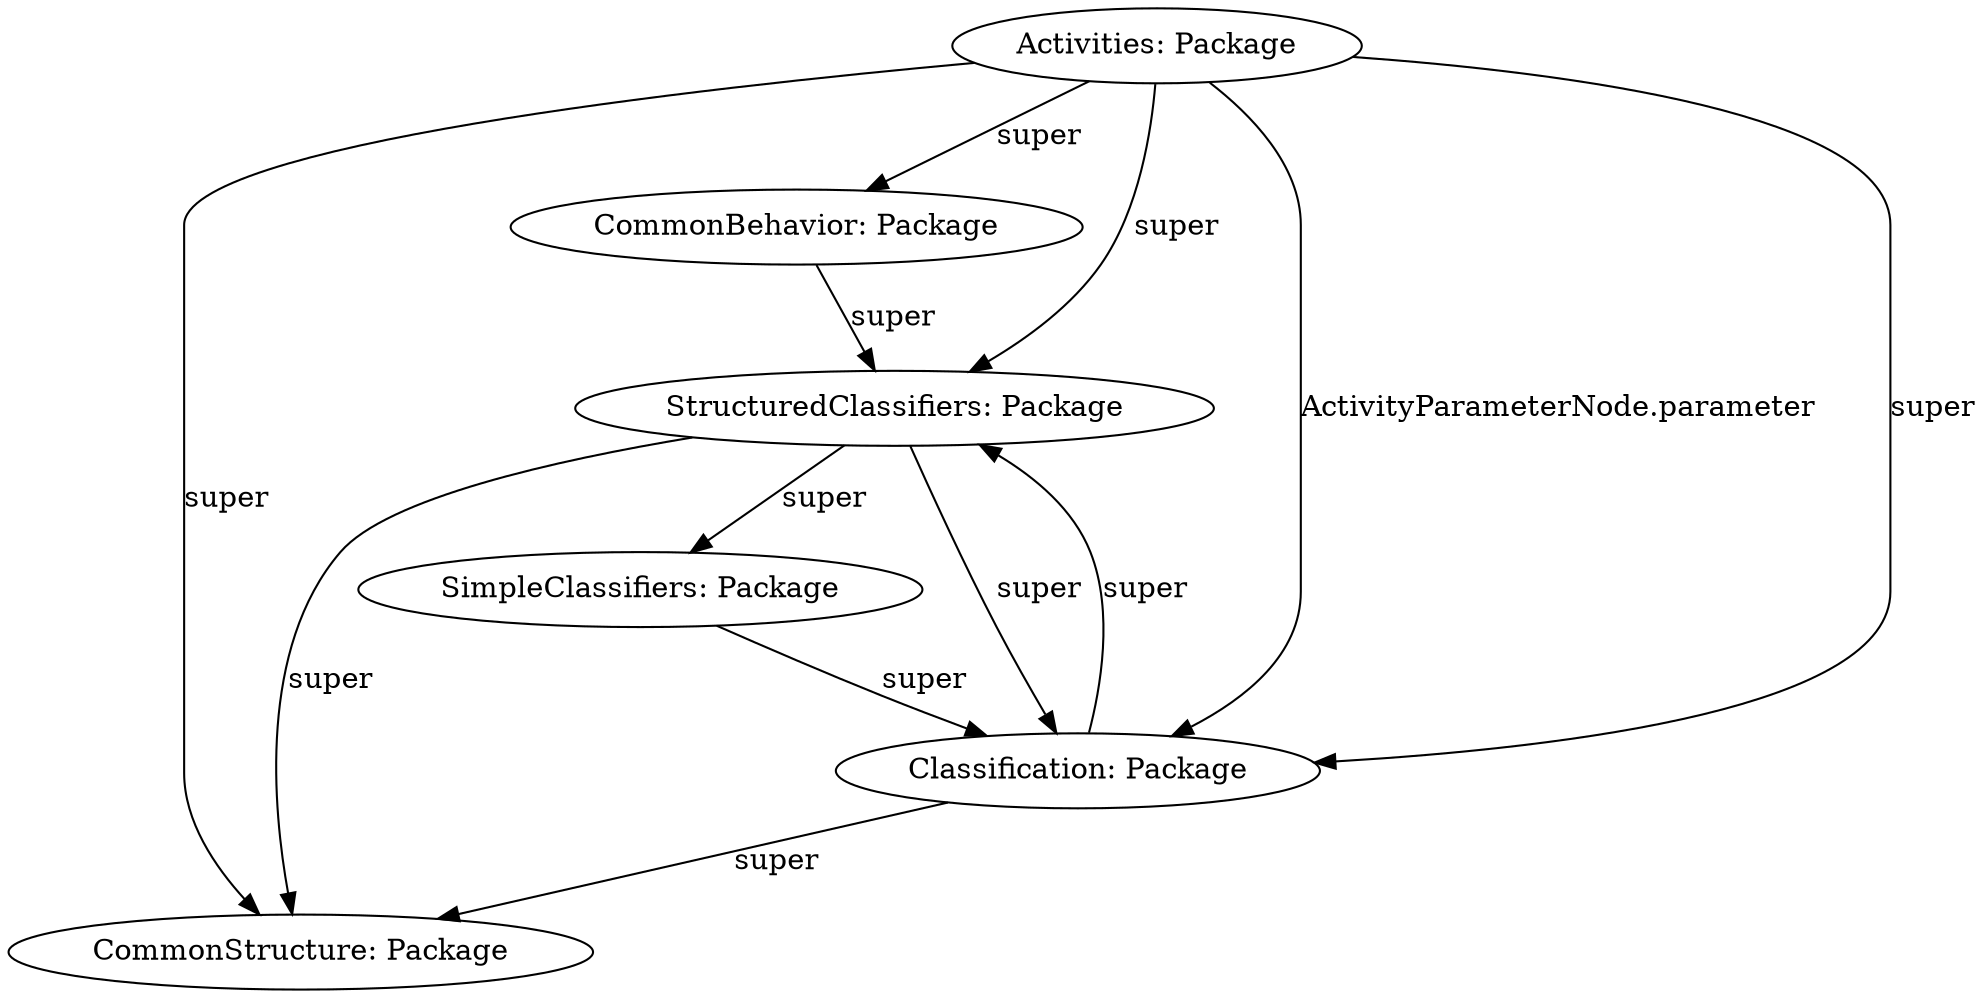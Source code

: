 digraph{
{style = filled
shape = box
}
"ID13f10967" [label= "Activities: Package" style=solid fillcolor = white]
"ID4f5ad6b7" [label= "SimpleClassifiers: Package" style=solid fillcolor = white]
"ID32f2de5c" [label= "StructuredClassifiers: Package" style=solid fillcolor = white]
"ID3bb186b" [label= "Classification: Package" style=solid fillcolor = white]
"ID4a2bc71f" [label= "CommonStructure: Package" style=solid fillcolor = white]
"ID1aaa3406" [label= "CommonBehavior: Package" style=solid fillcolor = white]
ID13f10967 -> ID32f2de5c [label = "super" style = solid color = black ]
ID32f2de5c -> ID4a2bc71f [label = "super" style = solid color = black ]
ID13f10967 -> ID1aaa3406 [label = "super" style = solid color = black ]
ID3bb186b -> ID4a2bc71f [label = "super" style = solid color = black ]
ID13f10967 -> ID4a2bc71f [label = "super" style = solid color = black ]
ID3bb186b -> ID32f2de5c [label = "super" style = solid color = black ]
ID32f2de5c -> ID3bb186b [label = "super" style = solid color = black ]
ID32f2de5c -> ID4f5ad6b7 [label = "super" style = solid color = black ]
ID13f10967 -> ID3bb186b [label = "super" style = solid color = black ]
ID1aaa3406 -> ID32f2de5c [label = "super" style = solid color = black ]
ID4f5ad6b7 -> ID3bb186b [label = "super" style = solid color = black ]
ID13f10967 -> ID3bb186b [label = "ActivityParameterNode.parameter" style = solid color = black ]
}